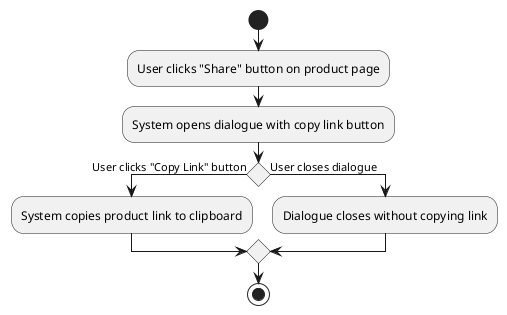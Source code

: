 @startuml US-28 Activity
start
:User clicks "Share" button on product page;
:System opens dialogue with copy link button;
if () then  (User clicks "Copy Link" button)
    :System copies product link to clipboard;
else (User closes dialogue)
    :Dialogue closes without copying link;
endif
stop
@enduml